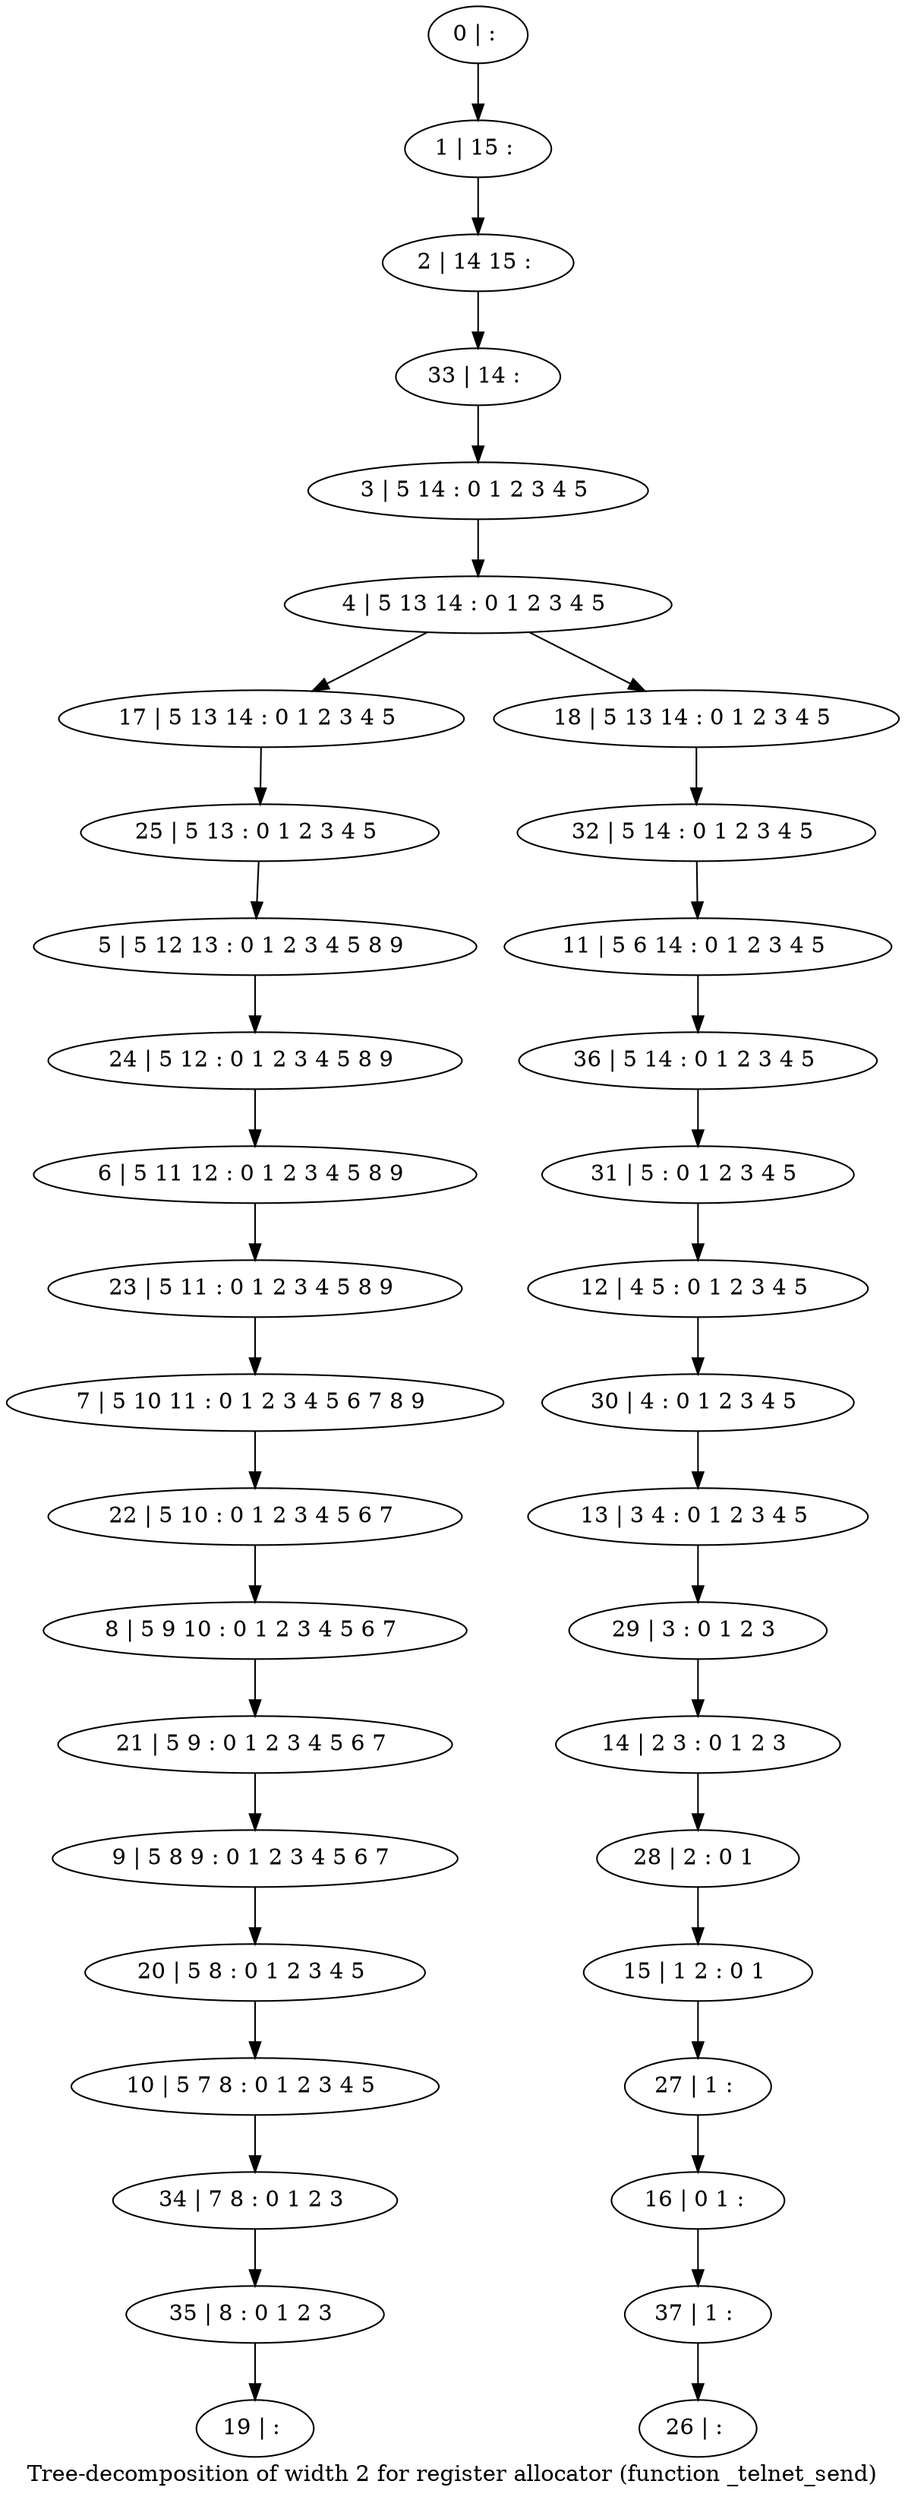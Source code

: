 digraph G {
graph [label="Tree-decomposition of width 2 for register allocator (function _telnet_send)"]
0[label="0 | : "];
1[label="1 | 15 : "];
2[label="2 | 14 15 : "];
3[label="3 | 5 14 : 0 1 2 3 4 5 "];
4[label="4 | 5 13 14 : 0 1 2 3 4 5 "];
5[label="5 | 5 12 13 : 0 1 2 3 4 5 8 9 "];
6[label="6 | 5 11 12 : 0 1 2 3 4 5 8 9 "];
7[label="7 | 5 10 11 : 0 1 2 3 4 5 6 7 8 9 "];
8[label="8 | 5 9 10 : 0 1 2 3 4 5 6 7 "];
9[label="9 | 5 8 9 : 0 1 2 3 4 5 6 7 "];
10[label="10 | 5 7 8 : 0 1 2 3 4 5 "];
11[label="11 | 5 6 14 : 0 1 2 3 4 5 "];
12[label="12 | 4 5 : 0 1 2 3 4 5 "];
13[label="13 | 3 4 : 0 1 2 3 4 5 "];
14[label="14 | 2 3 : 0 1 2 3 "];
15[label="15 | 1 2 : 0 1 "];
16[label="16 | 0 1 : "];
17[label="17 | 5 13 14 : 0 1 2 3 4 5 "];
18[label="18 | 5 13 14 : 0 1 2 3 4 5 "];
19[label="19 | : "];
20[label="20 | 5 8 : 0 1 2 3 4 5 "];
21[label="21 | 5 9 : 0 1 2 3 4 5 6 7 "];
22[label="22 | 5 10 : 0 1 2 3 4 5 6 7 "];
23[label="23 | 5 11 : 0 1 2 3 4 5 8 9 "];
24[label="24 | 5 12 : 0 1 2 3 4 5 8 9 "];
25[label="25 | 5 13 : 0 1 2 3 4 5 "];
26[label="26 | : "];
27[label="27 | 1 : "];
28[label="28 | 2 : 0 1 "];
29[label="29 | 3 : 0 1 2 3 "];
30[label="30 | 4 : 0 1 2 3 4 5 "];
31[label="31 | 5 : 0 1 2 3 4 5 "];
32[label="32 | 5 14 : 0 1 2 3 4 5 "];
33[label="33 | 14 : "];
34[label="34 | 7 8 : 0 1 2 3 "];
35[label="35 | 8 : 0 1 2 3 "];
36[label="36 | 5 14 : 0 1 2 3 4 5 "];
37[label="37 | 1 : "];
0->1 ;
1->2 ;
3->4 ;
4->17 ;
4->18 ;
20->10 ;
9->20 ;
21->9 ;
8->21 ;
22->8 ;
7->22 ;
23->7 ;
6->23 ;
24->6 ;
5->24 ;
25->5 ;
17->25 ;
27->16 ;
15->27 ;
28->15 ;
14->28 ;
29->14 ;
13->29 ;
30->13 ;
12->30 ;
31->12 ;
32->11 ;
18->32 ;
33->3 ;
2->33 ;
10->34 ;
35->19 ;
34->35 ;
36->31 ;
11->36 ;
37->26 ;
16->37 ;
}
